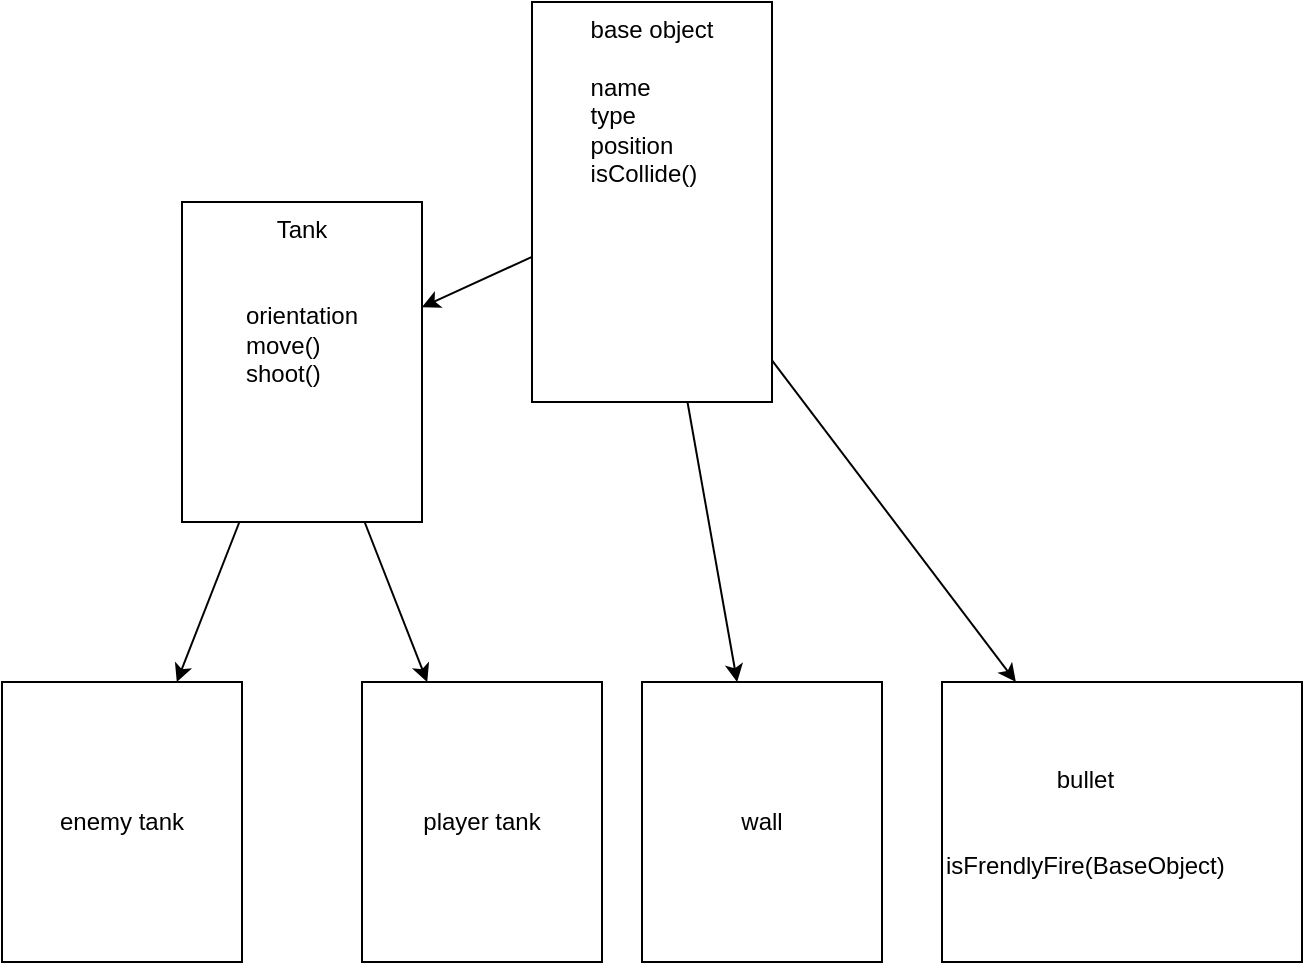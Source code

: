 <mxfile>
    <diagram id="l2P2GYDQ6dQR0GXzgdAX" name="Page-1">
        <mxGraphModel dx="763" dy="487" grid="1" gridSize="10" guides="1" tooltips="1" connect="1" arrows="1" fold="1" page="1" pageScale="1" pageWidth="850" pageHeight="1100" math="0" shadow="0">
            <root>
                <mxCell id="0"/>
                <mxCell id="1" parent="0"/>
                <mxCell id="6" style="edgeStyle=none;html=1;" edge="1" parent="1" source="2" target="3">
                    <mxGeometry relative="1" as="geometry"/>
                </mxCell>
                <mxCell id="11" style="edgeStyle=none;html=1;" edge="1" parent="1" source="2" target="10">
                    <mxGeometry relative="1" as="geometry"/>
                </mxCell>
                <mxCell id="12" style="edgeStyle=none;html=1;" edge="1" parent="1" source="2" target="9">
                    <mxGeometry relative="1" as="geometry"/>
                </mxCell>
                <mxCell id="2" value="base object&lt;br&gt;&lt;br&gt;&lt;div style=&quot;text-align: left&quot;&gt;name&lt;/div&gt;&lt;div style=&quot;text-align: left&quot;&gt;type&lt;/div&gt;&lt;div style=&quot;text-align: left&quot;&gt;position&lt;/div&gt;&lt;span&gt;&lt;div style=&quot;text-align: left&quot;&gt;&lt;span&gt;isCollide()&lt;/span&gt;&lt;/div&gt;&lt;/span&gt;" style="rounded=0;whiteSpace=wrap;html=1;verticalAlign=top;" vertex="1" parent="1">
                    <mxGeometry x="305" y="180" width="120" height="200" as="geometry"/>
                </mxCell>
                <mxCell id="7" style="edgeStyle=none;html=1;" edge="1" parent="1" source="3" target="4">
                    <mxGeometry relative="1" as="geometry"/>
                </mxCell>
                <mxCell id="8" style="edgeStyle=none;html=1;" edge="1" parent="1" source="3" target="5">
                    <mxGeometry relative="1" as="geometry"/>
                </mxCell>
                <mxCell id="3" value="Tank&lt;br&gt;&lt;br&gt;&lt;br&gt;&lt;div style=&quot;text-align: left&quot;&gt;orientation&lt;/div&gt;&lt;div style=&quot;text-align: left&quot;&gt;move()&lt;/div&gt;&lt;div style=&quot;text-align: left&quot;&gt;shoot()&lt;/div&gt;&lt;div style=&quot;text-align: left&quot;&gt;&lt;br&gt;&lt;/div&gt;" style="whiteSpace=wrap;html=1;verticalAlign=top;" vertex="1" parent="1">
                    <mxGeometry x="130" y="280" width="120" height="160" as="geometry"/>
                </mxCell>
                <mxCell id="4" value="enemy tank&lt;br&gt;" style="whiteSpace=wrap;html=1;" vertex="1" parent="1">
                    <mxGeometry x="40" y="520" width="120" height="140" as="geometry"/>
                </mxCell>
                <mxCell id="5" value="player tank" style="whiteSpace=wrap;html=1;" vertex="1" parent="1">
                    <mxGeometry x="220" y="520" width="120" height="140" as="geometry"/>
                </mxCell>
                <mxCell id="9" value="&lt;div style=&quot;text-align: center&quot;&gt;&lt;span&gt;bullet&lt;/span&gt;&lt;/div&gt;&lt;br&gt;&lt;br&gt;&lt;div&gt;&lt;span&gt;isFrendlyFire(BaseObject)&lt;/span&gt;&lt;/div&gt;" style="whiteSpace=wrap;html=1;align=left;" vertex="1" parent="1">
                    <mxGeometry x="510" y="520" width="180" height="140" as="geometry"/>
                </mxCell>
                <mxCell id="10" value="wall" style="whiteSpace=wrap;html=1;" vertex="1" parent="1">
                    <mxGeometry x="360" y="520" width="120" height="140" as="geometry"/>
                </mxCell>
            </root>
        </mxGraphModel>
    </diagram>
</mxfile>